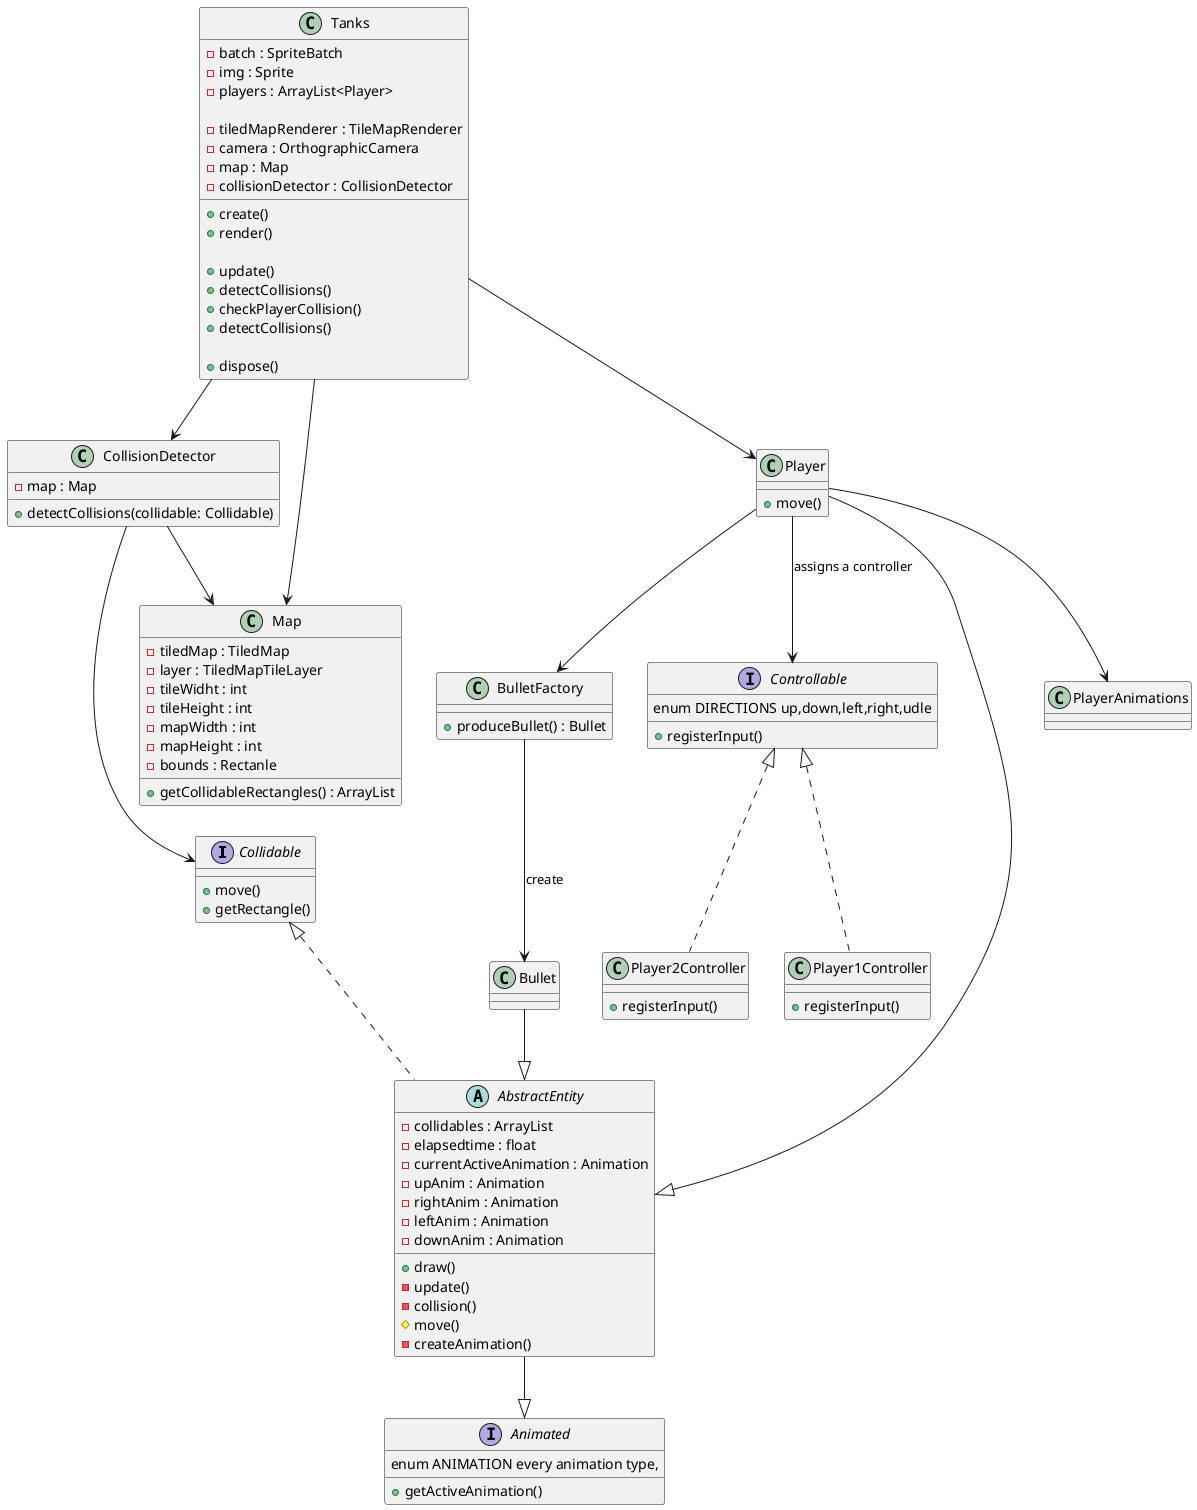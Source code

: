 @startuml tanks
interface Collidable {
    + move()
    + getRectangle()
}
interface Controllable {
  enum DIRECTIONS up,down,left,right,udle
  + registerInput()
}
interface Animated {
    enum ANIMATION every animation type,
    + getActiveAnimation()
}

abstract class AbstractEntity implements Collidable {
    - collidables : ArrayList
    - elapsedtime : float
    - currentActiveAnimation : Animation
    - upAnim : Animation
    - rightAnim : Animation
    - leftAnim : Animation
    - downAnim : Animation

    + draw()
    - update()
    - collision()
    # move()
    - createAnimation() 
}
class CollisionDetector {
    - map : Map
    + detectCollisions(collidable: Collidable)
}

class Player {
    + move()
}
class Player1Controller implements Controllable{
    + registerInput()
}
class Player2Controller implements Controllable{
    + registerInput()
}
class PlayerAnimations {
    
}
class Bullet {

}
class BulletFactory {
    + produceBullet() : Bullet
}

class Map {
    - tiledMap : TiledMap
    - layer : TiledMapTileLayer
    - tileWidht : int
    - tileHeight : int
    - mapWidth : int
    - mapHeight : int
    - bounds : Rectanle

    + getCollidableRectangles() : ArrayList
}

class Tanks {
    - batch : SpriteBatch
    - img : Sprite
    - players : ArrayList<Player>

    - tiledMapRenderer : TileMapRenderer
    - camera : OrthographicCamera
    - map : Map
    - collisionDetector : CollisionDetector

    + create()
    + render()

    + update()
    + detectCollisions()
    + checkPlayerCollision()
    + detectCollisions()

    + dispose()

}

Tanks --> Map
Tanks --> CollisionDetector
Tanks --> Player

CollisionDetector --> Map
CollisionDetector --> Collidable

Player --|> AbstractEntity
Player --> Controllable : assigns a controller
Player --> PlayerAnimations
Player --> BulletFactory

AbstractEntity --|> Animated
Bullet --|> AbstractEntity
BulletFactory --> Bullet : create

@enduml
